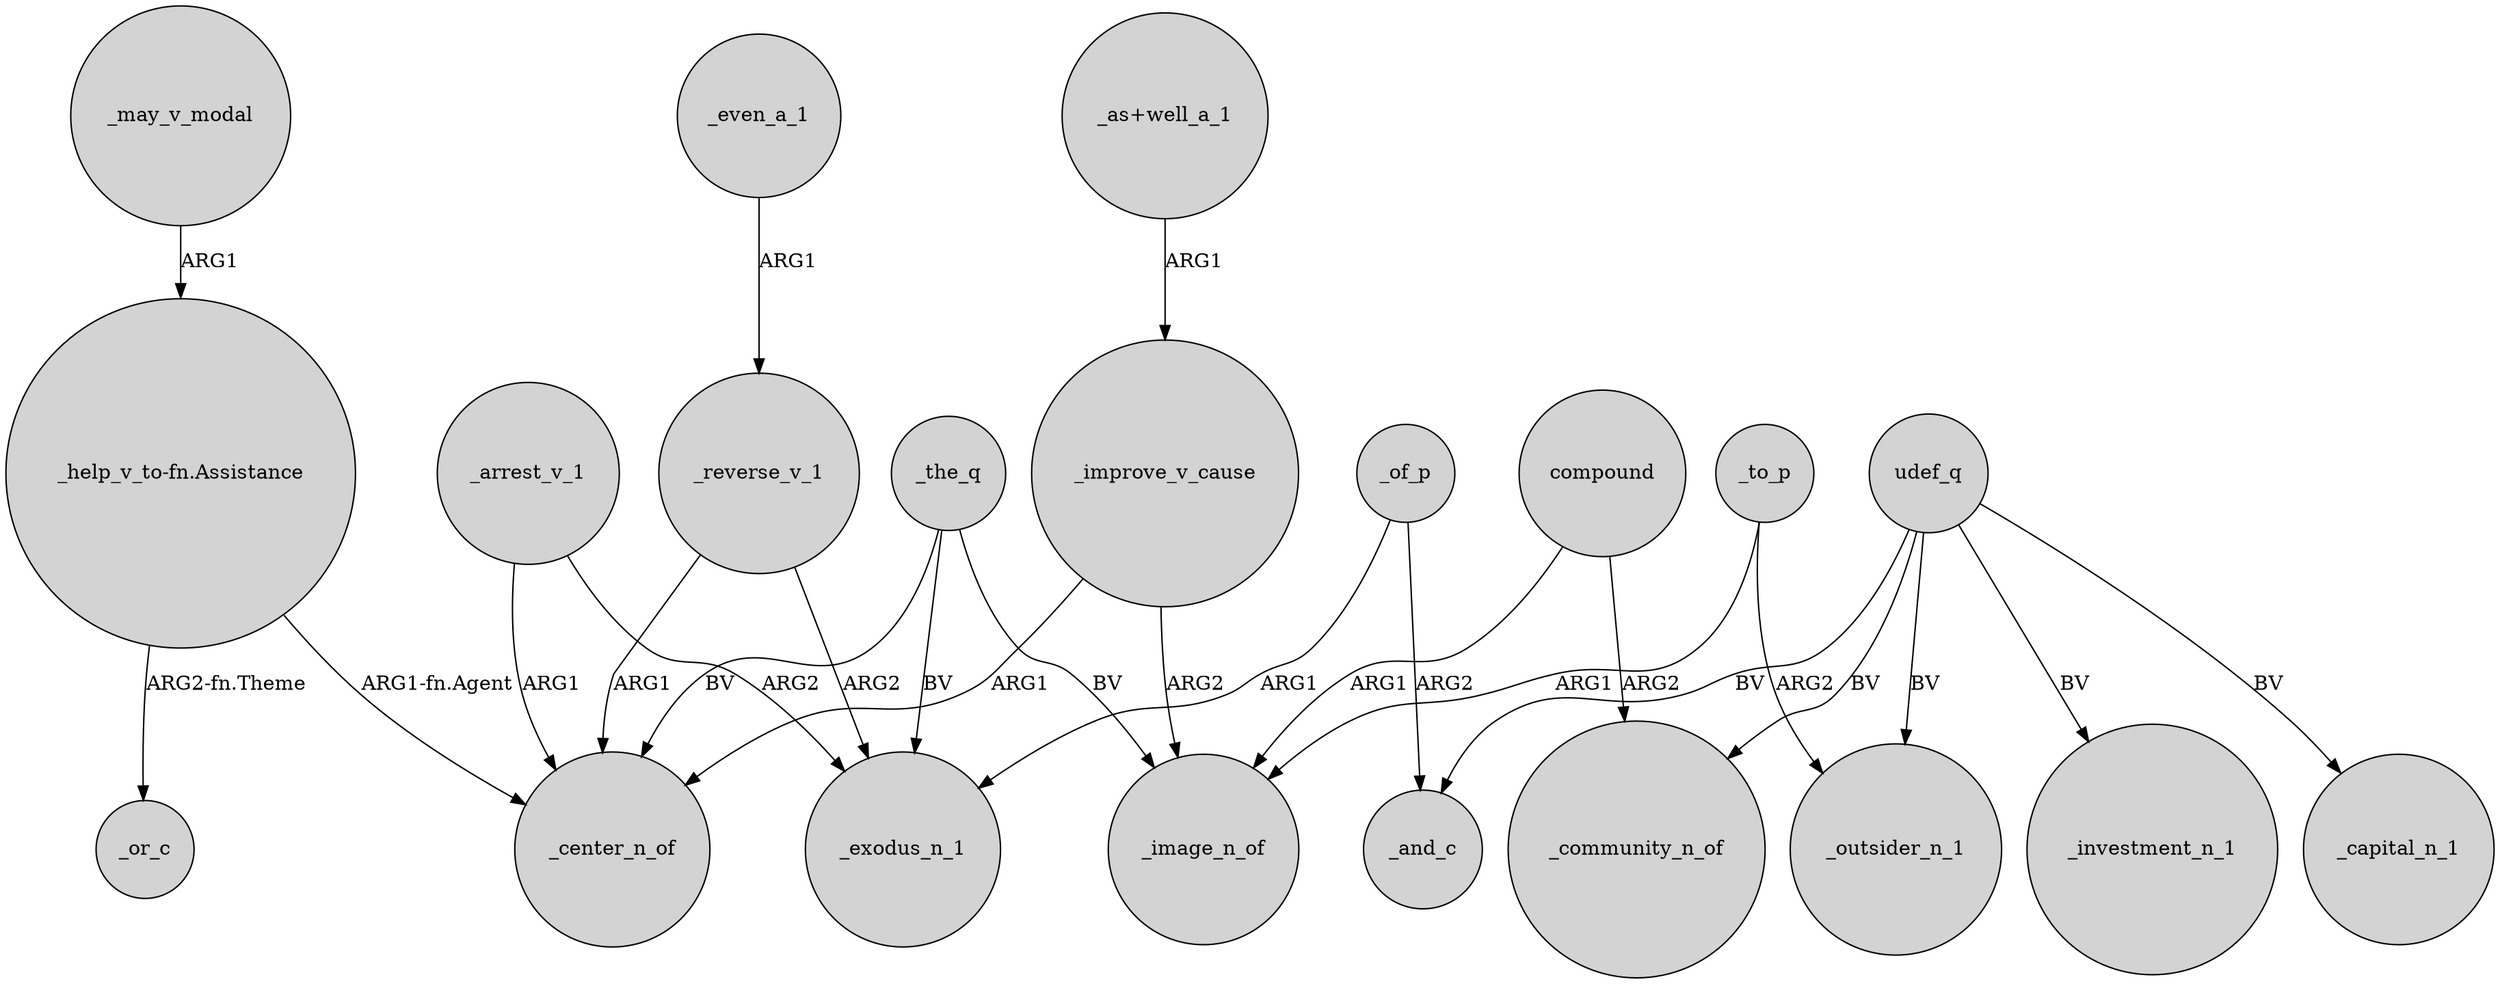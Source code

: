 digraph {
	node [shape=circle style=filled]
	_the_q -> _center_n_of [label=BV]
	_of_p -> _exodus_n_1 [label=ARG1]
	_arrest_v_1 -> _center_n_of [label=ARG1]
	compound -> _image_n_of [label=ARG1]
	udef_q -> _community_n_of [label=BV]
	"_help_v_to-fn.Assistance" -> _center_n_of [label="ARG1-fn.Agent"]
	_the_q -> _exodus_n_1 [label=BV]
	_of_p -> _and_c [label=ARG2]
	udef_q -> _outsider_n_1 [label=BV]
	_to_p -> _image_n_of [label=ARG1]
	"_as+well_a_1" -> _improve_v_cause [label=ARG1]
	_the_q -> _image_n_of [label=BV]
	"_help_v_to-fn.Assistance" -> _or_c [label="ARG2-fn.Theme"]
	_improve_v_cause -> _image_n_of [label=ARG2]
	_improve_v_cause -> _center_n_of [label=ARG1]
	_reverse_v_1 -> _center_n_of [label=ARG1]
	_to_p -> _outsider_n_1 [label=ARG2]
	_may_v_modal -> "_help_v_to-fn.Assistance" [label=ARG1]
	udef_q -> _investment_n_1 [label=BV]
	_arrest_v_1 -> _exodus_n_1 [label=ARG2]
	_reverse_v_1 -> _exodus_n_1 [label=ARG2]
	udef_q -> _and_c [label=BV]
	_even_a_1 -> _reverse_v_1 [label=ARG1]
	udef_q -> _capital_n_1 [label=BV]
	compound -> _community_n_of [label=ARG2]
}

